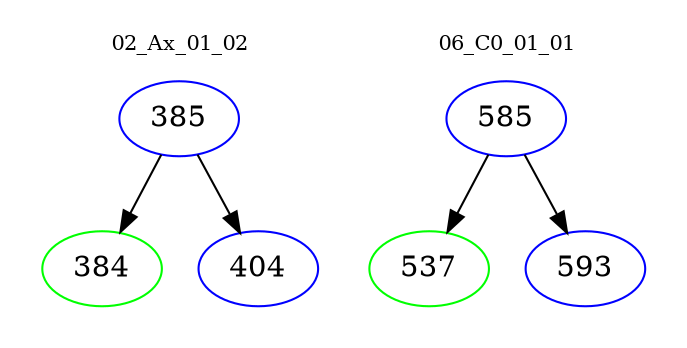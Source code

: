 digraph{
subgraph cluster_0 {
color = white
label = "02_Ax_01_02";
fontsize=10;
T0_385 [label="385", color="blue"]
T0_385 -> T0_384 [color="black"]
T0_384 [label="384", color="green"]
T0_385 -> T0_404 [color="black"]
T0_404 [label="404", color="blue"]
}
subgraph cluster_1 {
color = white
label = "06_C0_01_01";
fontsize=10;
T1_585 [label="585", color="blue"]
T1_585 -> T1_537 [color="black"]
T1_537 [label="537", color="green"]
T1_585 -> T1_593 [color="black"]
T1_593 [label="593", color="blue"]
}
}
